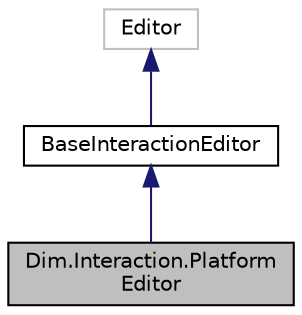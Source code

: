 digraph "Dim.Interaction.PlatformEditor"
{
  edge [fontname="Helvetica",fontsize="10",labelfontname="Helvetica",labelfontsize="10"];
  node [fontname="Helvetica",fontsize="10",shape=record];
  Node3 [label="Dim.Interaction.Platform\lEditor",height=0.2,width=0.4,color="black", fillcolor="grey75", style="filled", fontcolor="black"];
  Node4 -> Node3 [dir="back",color="midnightblue",fontsize="10",style="solid",fontname="Helvetica"];
  Node4 [label="BaseInteractionEditor",height=0.2,width=0.4,color="black", fillcolor="white", style="filled",URL="$class_dim_1_1_interaction_1_1_base_interaction_editor.html"];
  Node5 -> Node4 [dir="back",color="midnightblue",fontsize="10",style="solid",fontname="Helvetica"];
  Node5 [label="Editor",height=0.2,width=0.4,color="grey75", fillcolor="white", style="filled"];
}
